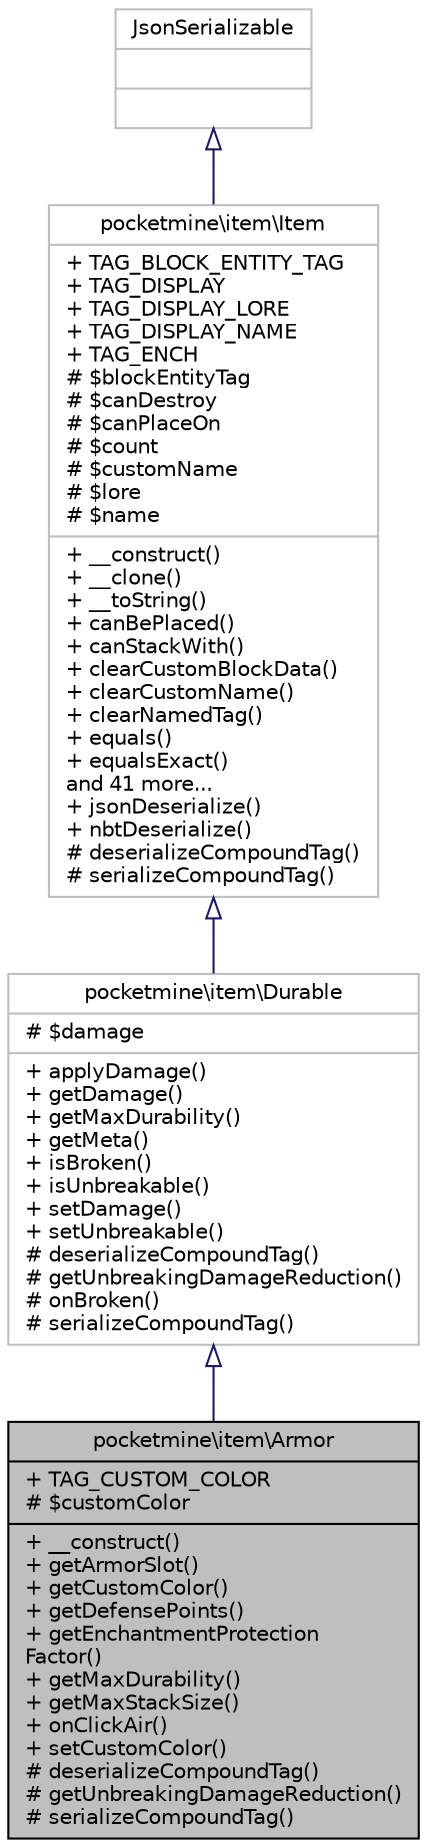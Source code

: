 digraph "pocketmine\item\Armor"
{
 // INTERACTIVE_SVG=YES
 // LATEX_PDF_SIZE
  edge [fontname="Helvetica",fontsize="10",labelfontname="Helvetica",labelfontsize="10"];
  node [fontname="Helvetica",fontsize="10",shape=record];
  Node1 [label="{pocketmine\\item\\Armor\n|+ TAG_CUSTOM_COLOR\l# $customColor\l|+ __construct()\l+ getArmorSlot()\l+ getCustomColor()\l+ getDefensePoints()\l+ getEnchantmentProtection\lFactor()\l+ getMaxDurability()\l+ getMaxStackSize()\l+ onClickAir()\l+ setCustomColor()\l# deserializeCompoundTag()\l# getUnbreakingDamageReduction()\l# serializeCompoundTag()\l}",height=0.2,width=0.4,color="black", fillcolor="grey75", style="filled", fontcolor="black",tooltip=" "];
  Node2 -> Node1 [dir="back",color="midnightblue",fontsize="10",style="solid",arrowtail="onormal",fontname="Helvetica"];
  Node2 [label="{pocketmine\\item\\Durable\n|# $damage\l|+ applyDamage()\l+ getDamage()\l+ getMaxDurability()\l+ getMeta()\l+ isBroken()\l+ isUnbreakable()\l+ setDamage()\l+ setUnbreakable()\l# deserializeCompoundTag()\l# getUnbreakingDamageReduction()\l# onBroken()\l# serializeCompoundTag()\l}",height=0.2,width=0.4,color="grey75", fillcolor="white", style="filled",URL="$dc/d20/classpocketmine_1_1item_1_1_durable.html",tooltip=" "];
  Node3 -> Node2 [dir="back",color="midnightblue",fontsize="10",style="solid",arrowtail="onormal",fontname="Helvetica"];
  Node3 [label="{pocketmine\\item\\Item\n|+ TAG_BLOCK_ENTITY_TAG\l+ TAG_DISPLAY\l+ TAG_DISPLAY_LORE\l+ TAG_DISPLAY_NAME\l+ TAG_ENCH\l# $blockEntityTag\l# $canDestroy\l# $canPlaceOn\l# $count\l# $customName\l# $lore\l# $name\l|+ __construct()\l+ __clone()\l+ __toString()\l+ canBePlaced()\l+ canStackWith()\l+ clearCustomBlockData()\l+ clearCustomName()\l+ clearNamedTag()\l+ equals()\l+ equalsExact()\land 41 more...\l+ jsonDeserialize()\l+ nbtDeserialize()\l# deserializeCompoundTag()\l# serializeCompoundTag()\l}",height=0.2,width=0.4,color="grey75", fillcolor="white", style="filled",URL="$d5/d8a/classpocketmine_1_1item_1_1_item.html",tooltip=" "];
  Node4 -> Node3 [dir="back",color="midnightblue",fontsize="10",style="solid",arrowtail="onormal",fontname="Helvetica"];
  Node4 [label="{JsonSerializable\n||}",height=0.2,width=0.4,color="grey75", fillcolor="white", style="filled",tooltip=" "];
}
